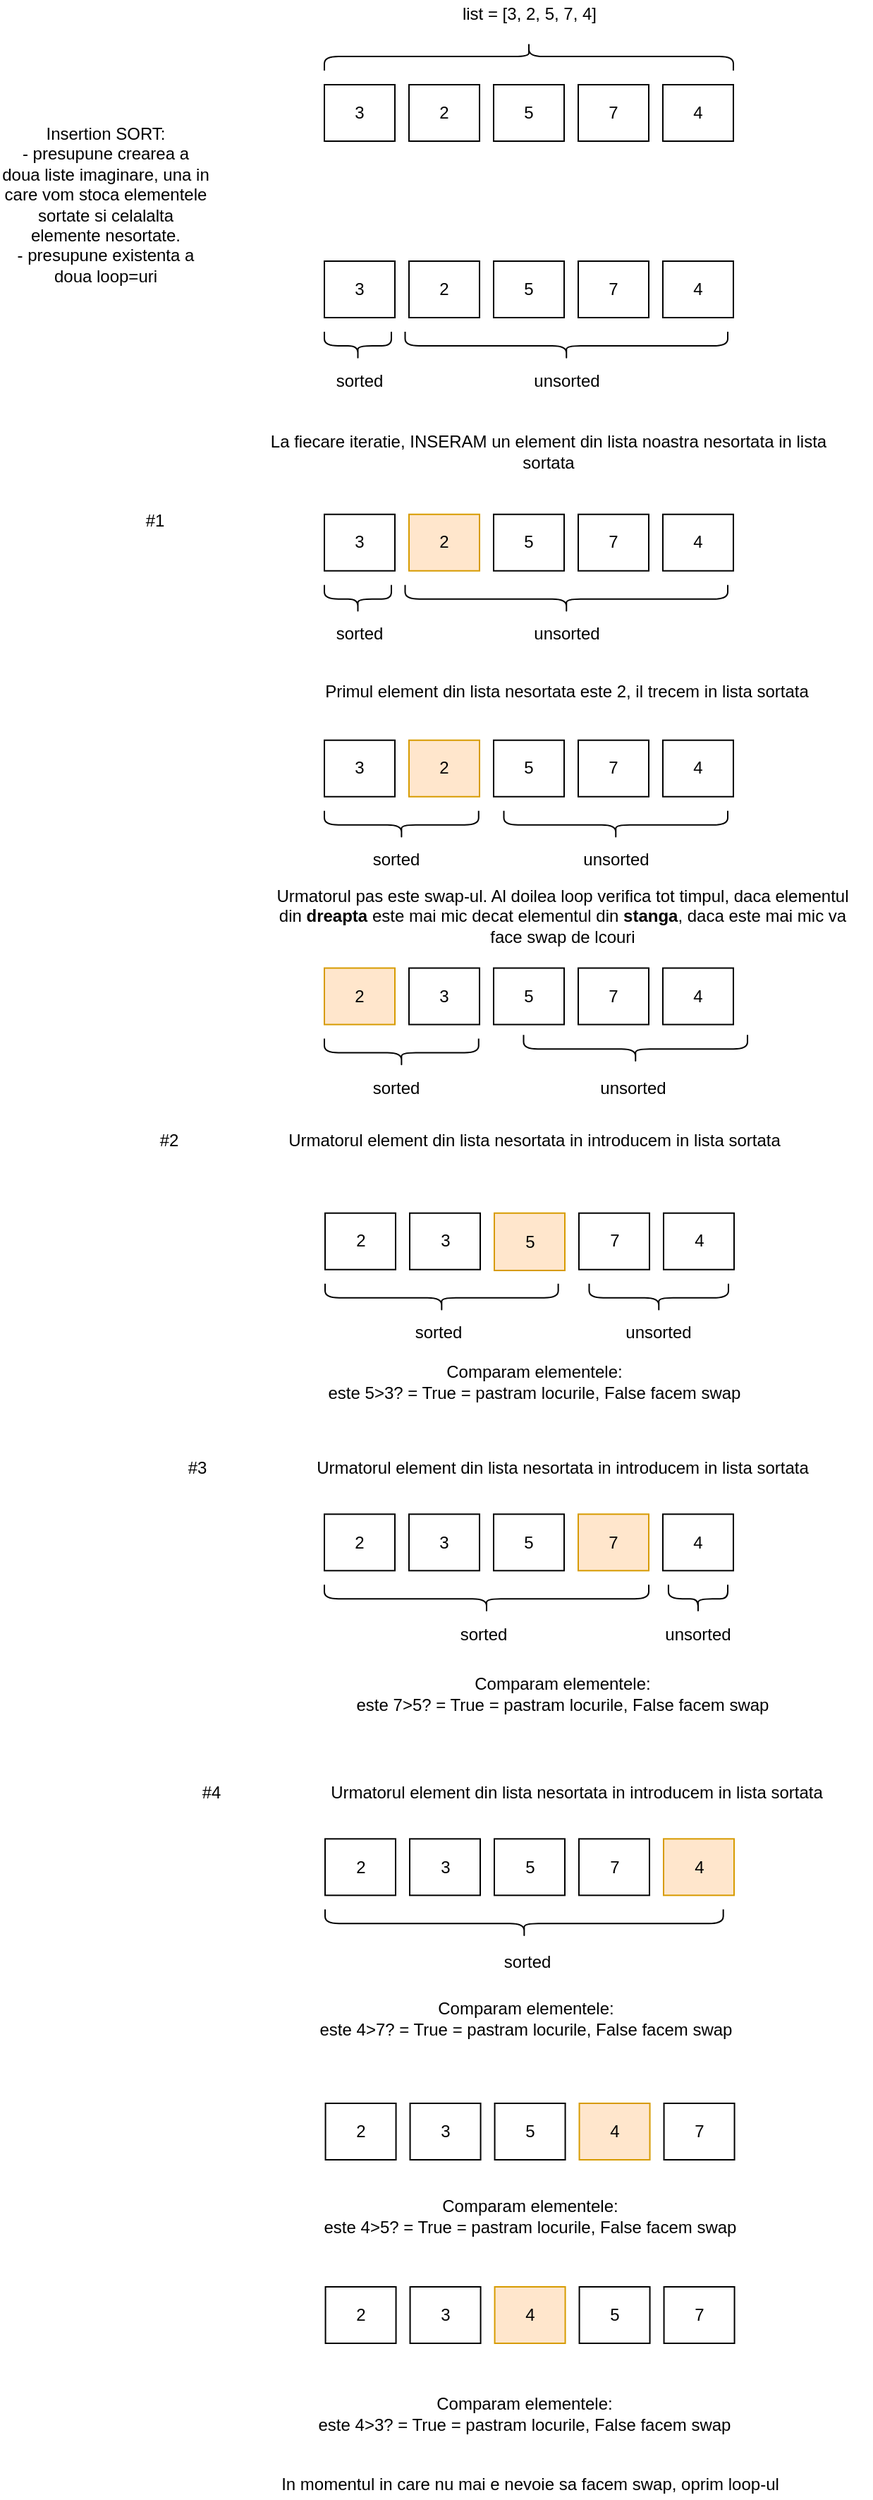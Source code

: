 <mxfile version="13.9.9" type="device"><diagram id="yjuuA79ozeGFW3qpmLog" name="Page-1"><mxGraphModel dx="1185" dy="685" grid="1" gridSize="10" guides="1" tooltips="1" connect="1" arrows="1" fold="1" page="1" pageScale="1" pageWidth="850" pageHeight="1400" math="0" shadow="0"><root><mxCell id="0"/><mxCell id="1" parent="0"/><mxCell id="6_uMx1XQEqr3Gx8EusKu-1" value="3" style="rounded=0;whiteSpace=wrap;html=1;" vertex="1" parent="1"><mxGeometry x="280" y="80" width="50" height="40" as="geometry"/></mxCell><mxCell id="6_uMx1XQEqr3Gx8EusKu-2" value="2" style="rounded=0;whiteSpace=wrap;html=1;" vertex="1" parent="1"><mxGeometry x="340" y="80" width="50" height="40" as="geometry"/></mxCell><mxCell id="6_uMx1XQEqr3Gx8EusKu-3" value="5" style="rounded=0;whiteSpace=wrap;html=1;" vertex="1" parent="1"><mxGeometry x="400" y="80" width="50" height="40" as="geometry"/></mxCell><mxCell id="6_uMx1XQEqr3Gx8EusKu-4" value="7" style="rounded=0;whiteSpace=wrap;html=1;" vertex="1" parent="1"><mxGeometry x="460" y="80" width="50" height="40" as="geometry"/></mxCell><mxCell id="6_uMx1XQEqr3Gx8EusKu-5" value="4" style="rounded=0;whiteSpace=wrap;html=1;" vertex="1" parent="1"><mxGeometry x="520" y="80" width="50" height="40" as="geometry"/></mxCell><mxCell id="6_uMx1XQEqr3Gx8EusKu-7" value="" style="shape=curlyBracket;whiteSpace=wrap;html=1;rounded=1;rotation=90;" vertex="1" parent="1"><mxGeometry x="415" y="-85" width="20" height="290" as="geometry"/></mxCell><mxCell id="6_uMx1XQEqr3Gx8EusKu-8" value="list = [3, 2, 5, 7, 4]" style="text;html=1;strokeColor=none;fillColor=none;align=center;verticalAlign=middle;whiteSpace=wrap;rounded=0;" vertex="1" parent="1"><mxGeometry x="371" y="20" width="109" height="20" as="geometry"/></mxCell><mxCell id="6_uMx1XQEqr3Gx8EusKu-9" value="Insertion SORT:&lt;br&gt;- presupune crearea a doua liste imaginare, una in care vom stoca elementele sortate si celalalta elemente nesortate.&lt;br&gt;- presupune existenta a doua loop=uri" style="text;html=1;strokeColor=none;fillColor=none;align=center;verticalAlign=middle;whiteSpace=wrap;rounded=0;" vertex="1" parent="1"><mxGeometry x="50" y="20" width="150" height="290" as="geometry"/></mxCell><mxCell id="6_uMx1XQEqr3Gx8EusKu-10" value="3" style="rounded=0;whiteSpace=wrap;html=1;" vertex="1" parent="1"><mxGeometry x="280" y="80" width="50" height="40" as="geometry"/></mxCell><mxCell id="6_uMx1XQEqr3Gx8EusKu-11" value="2" style="rounded=0;whiteSpace=wrap;html=1;" vertex="1" parent="1"><mxGeometry x="340" y="80" width="50" height="40" as="geometry"/></mxCell><mxCell id="6_uMx1XQEqr3Gx8EusKu-12" value="5" style="rounded=0;whiteSpace=wrap;html=1;" vertex="1" parent="1"><mxGeometry x="400" y="205" width="50" height="40" as="geometry"/></mxCell><mxCell id="6_uMx1XQEqr3Gx8EusKu-13" value="7" style="rounded=0;whiteSpace=wrap;html=1;" vertex="1" parent="1"><mxGeometry x="460" y="205" width="50" height="40" as="geometry"/></mxCell><mxCell id="6_uMx1XQEqr3Gx8EusKu-14" value="4" style="rounded=0;whiteSpace=wrap;html=1;" vertex="1" parent="1"><mxGeometry x="520" y="205" width="50" height="40" as="geometry"/></mxCell><mxCell id="6_uMx1XQEqr3Gx8EusKu-15" value="3" style="rounded=0;whiteSpace=wrap;html=1;" vertex="1" parent="1"><mxGeometry x="280" y="205" width="50" height="40" as="geometry"/></mxCell><mxCell id="6_uMx1XQEqr3Gx8EusKu-16" value="2" style="rounded=0;whiteSpace=wrap;html=1;" vertex="1" parent="1"><mxGeometry x="340" y="205" width="50" height="40" as="geometry"/></mxCell><mxCell id="6_uMx1XQEqr3Gx8EusKu-17" value="" style="shape=curlyBracket;whiteSpace=wrap;html=1;rounded=1;rotation=-90;size=0.5;" vertex="1" parent="1"><mxGeometry x="293.75" y="241.25" width="20" height="47.5" as="geometry"/></mxCell><mxCell id="6_uMx1XQEqr3Gx8EusKu-18" value="" style="shape=curlyBracket;whiteSpace=wrap;html=1;rounded=1;rotation=-90;size=0.5;" vertex="1" parent="1"><mxGeometry x="441.63" y="150.63" width="20" height="228.75" as="geometry"/></mxCell><mxCell id="6_uMx1XQEqr3Gx8EusKu-19" value="sorted" style="text;html=1;strokeColor=none;fillColor=none;align=center;verticalAlign=middle;whiteSpace=wrap;rounded=0;" vertex="1" parent="1"><mxGeometry x="285" y="280" width="40" height="20" as="geometry"/></mxCell><mxCell id="6_uMx1XQEqr3Gx8EusKu-20" value="unsorted" style="text;html=1;strokeColor=none;fillColor=none;align=center;verticalAlign=middle;whiteSpace=wrap;rounded=0;" vertex="1" parent="1"><mxGeometry x="431.63" y="280" width="40" height="20" as="geometry"/></mxCell><mxCell id="6_uMx1XQEqr3Gx8EusKu-21" value="La fiecare iteratie, INSERAM un element din lista noastra nesortata in lista sortata" style="text;html=1;strokeColor=none;fillColor=none;align=center;verticalAlign=middle;whiteSpace=wrap;rounded=0;" vertex="1" parent="1"><mxGeometry x="230" y="330" width="418" height="20" as="geometry"/></mxCell><mxCell id="6_uMx1XQEqr3Gx8EusKu-22" value="#1" style="text;html=1;strokeColor=none;fillColor=none;align=center;verticalAlign=middle;whiteSpace=wrap;rounded=0;" vertex="1" parent="1"><mxGeometry x="140" y="379.38" width="40" height="20" as="geometry"/></mxCell><mxCell id="6_uMx1XQEqr3Gx8EusKu-23" value="5" style="rounded=0;whiteSpace=wrap;html=1;" vertex="1" parent="1"><mxGeometry x="400" y="384.37" width="50" height="40" as="geometry"/></mxCell><mxCell id="6_uMx1XQEqr3Gx8EusKu-24" value="7" style="rounded=0;whiteSpace=wrap;html=1;" vertex="1" parent="1"><mxGeometry x="460" y="384.37" width="50" height="40" as="geometry"/></mxCell><mxCell id="6_uMx1XQEqr3Gx8EusKu-25" value="4" style="rounded=0;whiteSpace=wrap;html=1;" vertex="1" parent="1"><mxGeometry x="520" y="384.37" width="50" height="40" as="geometry"/></mxCell><mxCell id="6_uMx1XQEqr3Gx8EusKu-26" value="3" style="rounded=0;whiteSpace=wrap;html=1;" vertex="1" parent="1"><mxGeometry x="280" y="384.37" width="50" height="40" as="geometry"/></mxCell><mxCell id="6_uMx1XQEqr3Gx8EusKu-27" value="2" style="rounded=0;whiteSpace=wrap;html=1;fillColor=#ffe6cc;strokeColor=#d79b00;" vertex="1" parent="1"><mxGeometry x="340" y="384.37" width="50" height="40" as="geometry"/></mxCell><mxCell id="6_uMx1XQEqr3Gx8EusKu-28" value="" style="shape=curlyBracket;whiteSpace=wrap;html=1;rounded=1;rotation=-90;size=0.5;" vertex="1" parent="1"><mxGeometry x="293.75" y="420.62" width="20" height="47.5" as="geometry"/></mxCell><mxCell id="6_uMx1XQEqr3Gx8EusKu-29" value="" style="shape=curlyBracket;whiteSpace=wrap;html=1;rounded=1;rotation=-90;size=0.5;" vertex="1" parent="1"><mxGeometry x="441.63" y="330" width="20" height="228.75" as="geometry"/></mxCell><mxCell id="6_uMx1XQEqr3Gx8EusKu-30" value="sorted" style="text;html=1;strokeColor=none;fillColor=none;align=center;verticalAlign=middle;whiteSpace=wrap;rounded=0;" vertex="1" parent="1"><mxGeometry x="285" y="459.37" width="40" height="20" as="geometry"/></mxCell><mxCell id="6_uMx1XQEqr3Gx8EusKu-31" value="unsorted" style="text;html=1;strokeColor=none;fillColor=none;align=center;verticalAlign=middle;whiteSpace=wrap;rounded=0;" vertex="1" parent="1"><mxGeometry x="431.63" y="459.37" width="40" height="20" as="geometry"/></mxCell><mxCell id="6_uMx1XQEqr3Gx8EusKu-32" value="5" style="rounded=0;whiteSpace=wrap;html=1;" vertex="1" parent="1"><mxGeometry x="400" y="544.37" width="50" height="40" as="geometry"/></mxCell><mxCell id="6_uMx1XQEqr3Gx8EusKu-33" value="7" style="rounded=0;whiteSpace=wrap;html=1;" vertex="1" parent="1"><mxGeometry x="460" y="544.37" width="50" height="40" as="geometry"/></mxCell><mxCell id="6_uMx1XQEqr3Gx8EusKu-34" value="4" style="rounded=0;whiteSpace=wrap;html=1;" vertex="1" parent="1"><mxGeometry x="520" y="544.37" width="50" height="40" as="geometry"/></mxCell><mxCell id="6_uMx1XQEqr3Gx8EusKu-35" value="3" style="rounded=0;whiteSpace=wrap;html=1;" vertex="1" parent="1"><mxGeometry x="280" y="544.37" width="50" height="40" as="geometry"/></mxCell><mxCell id="6_uMx1XQEqr3Gx8EusKu-36" value="2" style="rounded=0;whiteSpace=wrap;html=1;fillColor=#ffe6cc;strokeColor=#d79b00;" vertex="1" parent="1"><mxGeometry x="340" y="544.37" width="50" height="40" as="geometry"/></mxCell><mxCell id="6_uMx1XQEqr3Gx8EusKu-37" value="" style="shape=curlyBracket;whiteSpace=wrap;html=1;rounded=1;rotation=-90;size=0.5;" vertex="1" parent="1"><mxGeometry x="324.69" y="549.68" width="20" height="109.38" as="geometry"/></mxCell><mxCell id="6_uMx1XQEqr3Gx8EusKu-38" value="" style="shape=curlyBracket;whiteSpace=wrap;html=1;rounded=1;rotation=-90;size=0.5;" vertex="1" parent="1"><mxGeometry x="476.63" y="525" width="20" height="158.75" as="geometry"/></mxCell><mxCell id="6_uMx1XQEqr3Gx8EusKu-39" value="sorted" style="text;html=1;strokeColor=none;fillColor=none;align=center;verticalAlign=middle;whiteSpace=wrap;rounded=0;" vertex="1" parent="1"><mxGeometry x="311" y="619.37" width="40" height="20" as="geometry"/></mxCell><mxCell id="6_uMx1XQEqr3Gx8EusKu-40" value="unsorted" style="text;html=1;strokeColor=none;fillColor=none;align=center;verticalAlign=middle;whiteSpace=wrap;rounded=0;" vertex="1" parent="1"><mxGeometry x="466.63" y="619.37" width="40" height="20" as="geometry"/></mxCell><mxCell id="6_uMx1XQEqr3Gx8EusKu-41" value="Primul element din lista nesortata este 2, il trecem in lista sortata" style="text;html=1;strokeColor=none;fillColor=none;align=center;verticalAlign=middle;whiteSpace=wrap;rounded=0;" vertex="1" parent="1"><mxGeometry x="242.63" y="500" width="418" height="20" as="geometry"/></mxCell><mxCell id="6_uMx1XQEqr3Gx8EusKu-42" value="5" style="rounded=0;whiteSpace=wrap;html=1;" vertex="1" parent="1"><mxGeometry x="400" y="705.78" width="50" height="40" as="geometry"/></mxCell><mxCell id="6_uMx1XQEqr3Gx8EusKu-43" value="7" style="rounded=0;whiteSpace=wrap;html=1;" vertex="1" parent="1"><mxGeometry x="460" y="705.78" width="50" height="40" as="geometry"/></mxCell><mxCell id="6_uMx1XQEqr3Gx8EusKu-44" value="4" style="rounded=0;whiteSpace=wrap;html=1;" vertex="1" parent="1"><mxGeometry x="520" y="705.78" width="50" height="40" as="geometry"/></mxCell><mxCell id="6_uMx1XQEqr3Gx8EusKu-45" value="3" style="rounded=0;whiteSpace=wrap;html=1;" vertex="1" parent="1"><mxGeometry x="340" y="705.78" width="50" height="40" as="geometry"/></mxCell><mxCell id="6_uMx1XQEqr3Gx8EusKu-46" value="2" style="rounded=0;whiteSpace=wrap;html=1;fillColor=#ffe6cc;strokeColor=#d79b00;" vertex="1" parent="1"><mxGeometry x="280" y="705.78" width="50" height="40" as="geometry"/></mxCell><mxCell id="6_uMx1XQEqr3Gx8EusKu-47" value="" style="shape=curlyBracket;whiteSpace=wrap;html=1;rounded=1;rotation=-90;size=0.5;" vertex="1" parent="1"><mxGeometry x="324.69" y="711.09" width="20" height="109.38" as="geometry"/></mxCell><mxCell id="6_uMx1XQEqr3Gx8EusKu-48" value="" style="shape=curlyBracket;whiteSpace=wrap;html=1;rounded=1;rotation=-90;size=0.5;" vertex="1" parent="1"><mxGeometry x="490.63" y="683.75" width="20" height="158.75" as="geometry"/></mxCell><mxCell id="6_uMx1XQEqr3Gx8EusKu-49" value="sorted" style="text;html=1;strokeColor=none;fillColor=none;align=center;verticalAlign=middle;whiteSpace=wrap;rounded=0;" vertex="1" parent="1"><mxGeometry x="311" y="780.78" width="40" height="20" as="geometry"/></mxCell><mxCell id="6_uMx1XQEqr3Gx8EusKu-50" value="unsorted" style="text;html=1;strokeColor=none;fillColor=none;align=center;verticalAlign=middle;whiteSpace=wrap;rounded=0;" vertex="1" parent="1"><mxGeometry x="479" y="780.78" width="40" height="20" as="geometry"/></mxCell><mxCell id="6_uMx1XQEqr3Gx8EusKu-51" value="Urmatorul pas este swap-ul. Al doilea loop verifica tot timpul, daca elementul din &lt;b&gt;dreapta &lt;/b&gt;este mai mic decat elementul din &lt;b&gt;stanga&lt;/b&gt;, daca este mai mic va face swap de lcouri" style="text;html=1;strokeColor=none;fillColor=none;align=center;verticalAlign=middle;whiteSpace=wrap;rounded=0;" vertex="1" parent="1"><mxGeometry x="240" y="659.06" width="418" height="20" as="geometry"/></mxCell><mxCell id="6_uMx1XQEqr3Gx8EusKu-52" value="#2" style="text;html=1;strokeColor=none;fillColor=none;align=center;verticalAlign=middle;whiteSpace=wrap;rounded=0;" vertex="1" parent="1"><mxGeometry x="150" y="817.81" width="40" height="20" as="geometry"/></mxCell><mxCell id="6_uMx1XQEqr3Gx8EusKu-53" value="Urmatorul element din lista nesortata in introducem in lista sortata" style="text;html=1;strokeColor=none;fillColor=none;align=center;verticalAlign=middle;whiteSpace=wrap;rounded=0;" vertex="1" parent="1"><mxGeometry x="220" y="817.81" width="418" height="20" as="geometry"/></mxCell><mxCell id="6_uMx1XQEqr3Gx8EusKu-58" value="5" style="rounded=0;whiteSpace=wrap;html=1;fillColor=#ffe6cc;strokeColor=#d79b00;" vertex="1" parent="1"><mxGeometry x="400.5" y="879.37" width="50" height="40.63" as="geometry"/></mxCell><mxCell id="6_uMx1XQEqr3Gx8EusKu-59" value="7" style="rounded=0;whiteSpace=wrap;html=1;" vertex="1" parent="1"><mxGeometry x="460.5" y="879.37" width="50" height="40" as="geometry"/></mxCell><mxCell id="6_uMx1XQEqr3Gx8EusKu-60" value="4" style="rounded=0;whiteSpace=wrap;html=1;" vertex="1" parent="1"><mxGeometry x="520.5" y="879.37" width="50" height="40" as="geometry"/></mxCell><mxCell id="6_uMx1XQEqr3Gx8EusKu-61" value="3" style="rounded=0;whiteSpace=wrap;html=1;" vertex="1" parent="1"><mxGeometry x="340.5" y="879.37" width="50" height="40" as="geometry"/></mxCell><mxCell id="6_uMx1XQEqr3Gx8EusKu-62" value="2" style="rounded=0;whiteSpace=wrap;html=1;" vertex="1" parent="1"><mxGeometry x="280.5" y="879.37" width="50" height="40" as="geometry"/></mxCell><mxCell id="6_uMx1XQEqr3Gx8EusKu-63" value="" style="shape=curlyBracket;whiteSpace=wrap;html=1;rounded=1;rotation=-90;size=0.5;" vertex="1" parent="1"><mxGeometry x="353.16" y="856.71" width="20" height="165.32" as="geometry"/></mxCell><mxCell id="6_uMx1XQEqr3Gx8EusKu-64" value="" style="shape=curlyBracket;whiteSpace=wrap;html=1;rounded=1;rotation=-90;size=0.5;" vertex="1" parent="1"><mxGeometry x="507.13" y="890" width="20" height="98.75" as="geometry"/></mxCell><mxCell id="6_uMx1XQEqr3Gx8EusKu-65" value="sorted" style="text;html=1;strokeColor=none;fillColor=none;align=center;verticalAlign=middle;whiteSpace=wrap;rounded=0;" vertex="1" parent="1"><mxGeometry x="340.5" y="954.37" width="40" height="20" as="geometry"/></mxCell><mxCell id="6_uMx1XQEqr3Gx8EusKu-66" value="unsorted" style="text;html=1;strokeColor=none;fillColor=none;align=center;verticalAlign=middle;whiteSpace=wrap;rounded=0;" vertex="1" parent="1"><mxGeometry x="497.13" y="954.37" width="40" height="20" as="geometry"/></mxCell><mxCell id="6_uMx1XQEqr3Gx8EusKu-67" value="Comparam elementele:&lt;br&gt;este 5&amp;gt;3? = True = pastram locurile, False facem swap" style="text;html=1;strokeColor=none;fillColor=none;align=center;verticalAlign=middle;whiteSpace=wrap;rounded=0;" vertex="1" parent="1"><mxGeometry x="220" y="988.75" width="418" height="20" as="geometry"/></mxCell><mxCell id="6_uMx1XQEqr3Gx8EusKu-70" value="#3" style="text;html=1;strokeColor=none;fillColor=none;align=center;verticalAlign=middle;whiteSpace=wrap;rounded=0;" vertex="1" parent="1"><mxGeometry x="170" y="1050" width="40" height="20" as="geometry"/></mxCell><mxCell id="6_uMx1XQEqr3Gx8EusKu-71" value="Urmatorul element din lista nesortata in introducem in lista sortata" style="text;html=1;strokeColor=none;fillColor=none;align=center;verticalAlign=middle;whiteSpace=wrap;rounded=0;" vertex="1" parent="1"><mxGeometry x="240" y="1050" width="418" height="20" as="geometry"/></mxCell><mxCell id="6_uMx1XQEqr3Gx8EusKu-72" value="5" style="rounded=0;whiteSpace=wrap;html=1;" vertex="1" parent="1"><mxGeometry x="400" y="1092.66" width="50" height="40" as="geometry"/></mxCell><mxCell id="6_uMx1XQEqr3Gx8EusKu-73" value="7" style="rounded=0;whiteSpace=wrap;html=1;fillColor=#ffe6cc;strokeColor=#d79b00;" vertex="1" parent="1"><mxGeometry x="460" y="1092.66" width="50" height="40" as="geometry"/></mxCell><mxCell id="6_uMx1XQEqr3Gx8EusKu-74" value="4" style="rounded=0;whiteSpace=wrap;html=1;" vertex="1" parent="1"><mxGeometry x="520" y="1092.66" width="50" height="40" as="geometry"/></mxCell><mxCell id="6_uMx1XQEqr3Gx8EusKu-75" value="3" style="rounded=0;whiteSpace=wrap;html=1;" vertex="1" parent="1"><mxGeometry x="340" y="1092.66" width="50" height="40" as="geometry"/></mxCell><mxCell id="6_uMx1XQEqr3Gx8EusKu-76" value="2" style="rounded=0;whiteSpace=wrap;html=1;" vertex="1" parent="1"><mxGeometry x="280" y="1092.66" width="50" height="40" as="geometry"/></mxCell><mxCell id="6_uMx1XQEqr3Gx8EusKu-77" value="" style="shape=curlyBracket;whiteSpace=wrap;html=1;rounded=1;rotation=-90;size=0.5;" vertex="1" parent="1"><mxGeometry x="385" y="1037.66" width="20" height="230" as="geometry"/></mxCell><mxCell id="6_uMx1XQEqr3Gx8EusKu-78" value="" style="shape=curlyBracket;whiteSpace=wrap;html=1;rounded=1;rotation=-90;size=0.5;" vertex="1" parent="1"><mxGeometry x="534.99" y="1131.65" width="20" height="42.04" as="geometry"/></mxCell><mxCell id="6_uMx1XQEqr3Gx8EusKu-79" value="sorted" style="text;html=1;strokeColor=none;fillColor=none;align=center;verticalAlign=middle;whiteSpace=wrap;rounded=0;" vertex="1" parent="1"><mxGeometry x="373.37" y="1167.66" width="40" height="20" as="geometry"/></mxCell><mxCell id="6_uMx1XQEqr3Gx8EusKu-80" value="unsorted" style="text;html=1;strokeColor=none;fillColor=none;align=center;verticalAlign=middle;whiteSpace=wrap;rounded=0;" vertex="1" parent="1"><mxGeometry x="525" y="1167.66" width="40" height="20" as="geometry"/></mxCell><mxCell id="6_uMx1XQEqr3Gx8EusKu-82" value="Comparam elementele:&lt;br&gt;este 7&amp;gt;5? = True = pastram locurile, False facem swap" style="text;html=1;strokeColor=none;fillColor=none;align=center;verticalAlign=middle;whiteSpace=wrap;rounded=0;" vertex="1" parent="1"><mxGeometry x="240" y="1210" width="418" height="20" as="geometry"/></mxCell><mxCell id="6_uMx1XQEqr3Gx8EusKu-83" value="#4" style="text;html=1;strokeColor=none;fillColor=none;align=center;verticalAlign=middle;whiteSpace=wrap;rounded=0;" vertex="1" parent="1"><mxGeometry x="180" y="1280" width="40" height="20" as="geometry"/></mxCell><mxCell id="6_uMx1XQEqr3Gx8EusKu-84" value="Urmatorul element din lista nesortata in introducem in lista sortata" style="text;html=1;strokeColor=none;fillColor=none;align=center;verticalAlign=middle;whiteSpace=wrap;rounded=0;" vertex="1" parent="1"><mxGeometry x="250" y="1280" width="418" height="20" as="geometry"/></mxCell><mxCell id="6_uMx1XQEqr3Gx8EusKu-85" value="5" style="rounded=0;whiteSpace=wrap;html=1;" vertex="1" parent="1"><mxGeometry x="400.5" y="1322.66" width="50" height="40" as="geometry"/></mxCell><mxCell id="6_uMx1XQEqr3Gx8EusKu-86" value="7" style="rounded=0;whiteSpace=wrap;html=1;" vertex="1" parent="1"><mxGeometry x="460.5" y="1322.66" width="50" height="40" as="geometry"/></mxCell><mxCell id="6_uMx1XQEqr3Gx8EusKu-87" value="4" style="rounded=0;whiteSpace=wrap;html=1;fillColor=#ffe6cc;strokeColor=#d79b00;" vertex="1" parent="1"><mxGeometry x="520.5" y="1322.66" width="50" height="40" as="geometry"/></mxCell><mxCell id="6_uMx1XQEqr3Gx8EusKu-88" value="3" style="rounded=0;whiteSpace=wrap;html=1;" vertex="1" parent="1"><mxGeometry x="340.5" y="1322.66" width="50" height="40" as="geometry"/></mxCell><mxCell id="6_uMx1XQEqr3Gx8EusKu-89" value="2" style="rounded=0;whiteSpace=wrap;html=1;" vertex="1" parent="1"><mxGeometry x="280.5" y="1322.66" width="50" height="40" as="geometry"/></mxCell><mxCell id="6_uMx1XQEqr3Gx8EusKu-90" value="" style="shape=curlyBracket;whiteSpace=wrap;html=1;rounded=1;rotation=-90;size=0.5;" vertex="1" parent="1"><mxGeometry x="411.67" y="1241.49" width="20" height="282.34" as="geometry"/></mxCell><mxCell id="6_uMx1XQEqr3Gx8EusKu-92" value="sorted" style="text;html=1;strokeColor=none;fillColor=none;align=center;verticalAlign=middle;whiteSpace=wrap;rounded=0;" vertex="1" parent="1"><mxGeometry x="403.87" y="1400" width="40" height="20" as="geometry"/></mxCell><mxCell id="6_uMx1XQEqr3Gx8EusKu-94" value="Comparam elementele:&lt;br&gt;este 4&amp;gt;7? = True = pastram locurile, False facem swap" style="text;html=1;strokeColor=none;fillColor=none;align=center;verticalAlign=middle;whiteSpace=wrap;rounded=0;" vertex="1" parent="1"><mxGeometry x="214.15" y="1440" width="418" height="20" as="geometry"/></mxCell><mxCell id="6_uMx1XQEqr3Gx8EusKu-95" value="5" style="rounded=0;whiteSpace=wrap;html=1;" vertex="1" parent="1"><mxGeometry x="400.78" y="1510" width="50" height="40" as="geometry"/></mxCell><mxCell id="6_uMx1XQEqr3Gx8EusKu-96" value="7" style="rounded=0;whiteSpace=wrap;html=1;" vertex="1" parent="1"><mxGeometry x="520.78" y="1510" width="50" height="40" as="geometry"/></mxCell><mxCell id="6_uMx1XQEqr3Gx8EusKu-97" value="4" style="rounded=0;whiteSpace=wrap;html=1;fillColor=#ffe6cc;strokeColor=#d79b00;" vertex="1" parent="1"><mxGeometry x="460.78" y="1510" width="50" height="40" as="geometry"/></mxCell><mxCell id="6_uMx1XQEqr3Gx8EusKu-98" value="3" style="rounded=0;whiteSpace=wrap;html=1;" vertex="1" parent="1"><mxGeometry x="340.78" y="1510" width="50" height="40" as="geometry"/></mxCell><mxCell id="6_uMx1XQEqr3Gx8EusKu-99" value="2" style="rounded=0;whiteSpace=wrap;html=1;" vertex="1" parent="1"><mxGeometry x="280.78" y="1510" width="50" height="40" as="geometry"/></mxCell><mxCell id="6_uMx1XQEqr3Gx8EusKu-100" value="Comparam elementele:&lt;br&gt;este 4&amp;gt;5? = True = pastram locurile, False facem swap" style="text;html=1;strokeColor=none;fillColor=none;align=center;verticalAlign=middle;whiteSpace=wrap;rounded=0;" vertex="1" parent="1"><mxGeometry x="216.78" y="1580" width="418" height="20" as="geometry"/></mxCell><mxCell id="6_uMx1XQEqr3Gx8EusKu-101" value="7" style="rounded=0;whiteSpace=wrap;html=1;" vertex="1" parent="1"><mxGeometry x="520.78" y="1640" width="50" height="40" as="geometry"/></mxCell><mxCell id="6_uMx1XQEqr3Gx8EusKu-102" value="4" style="rounded=0;whiteSpace=wrap;html=1;fillColor=#ffe6cc;strokeColor=#d79b00;" vertex="1" parent="1"><mxGeometry x="400.78" y="1640" width="50" height="40" as="geometry"/></mxCell><mxCell id="6_uMx1XQEqr3Gx8EusKu-103" value="5" style="rounded=0;whiteSpace=wrap;html=1;" vertex="1" parent="1"><mxGeometry x="460.78" y="1640" width="50" height="40" as="geometry"/></mxCell><mxCell id="6_uMx1XQEqr3Gx8EusKu-104" value="3" style="rounded=0;whiteSpace=wrap;html=1;" vertex="1" parent="1"><mxGeometry x="340.78" y="1640" width="50" height="40" as="geometry"/></mxCell><mxCell id="6_uMx1XQEqr3Gx8EusKu-105" value="2" style="rounded=0;whiteSpace=wrap;html=1;" vertex="1" parent="1"><mxGeometry x="280.78" y="1640" width="50" height="40" as="geometry"/></mxCell><mxCell id="6_uMx1XQEqr3Gx8EusKu-106" value="Comparam elementele:&lt;br&gt;este 4&amp;gt;3? = True = pastram locurile, False facem swap" style="text;html=1;strokeColor=none;fillColor=none;align=center;verticalAlign=middle;whiteSpace=wrap;rounded=0;" vertex="1" parent="1"><mxGeometry x="212.95" y="1720" width="418" height="20" as="geometry"/></mxCell><mxCell id="6_uMx1XQEqr3Gx8EusKu-107" value="In momentul in care nu mai e nevoie sa facem swap, oprim loop-ul" style="text;html=1;strokeColor=none;fillColor=none;align=center;verticalAlign=middle;whiteSpace=wrap;rounded=0;" vertex="1" parent="1"><mxGeometry x="216.78" y="1770" width="418" height="20" as="geometry"/></mxCell></root></mxGraphModel></diagram></mxfile>
